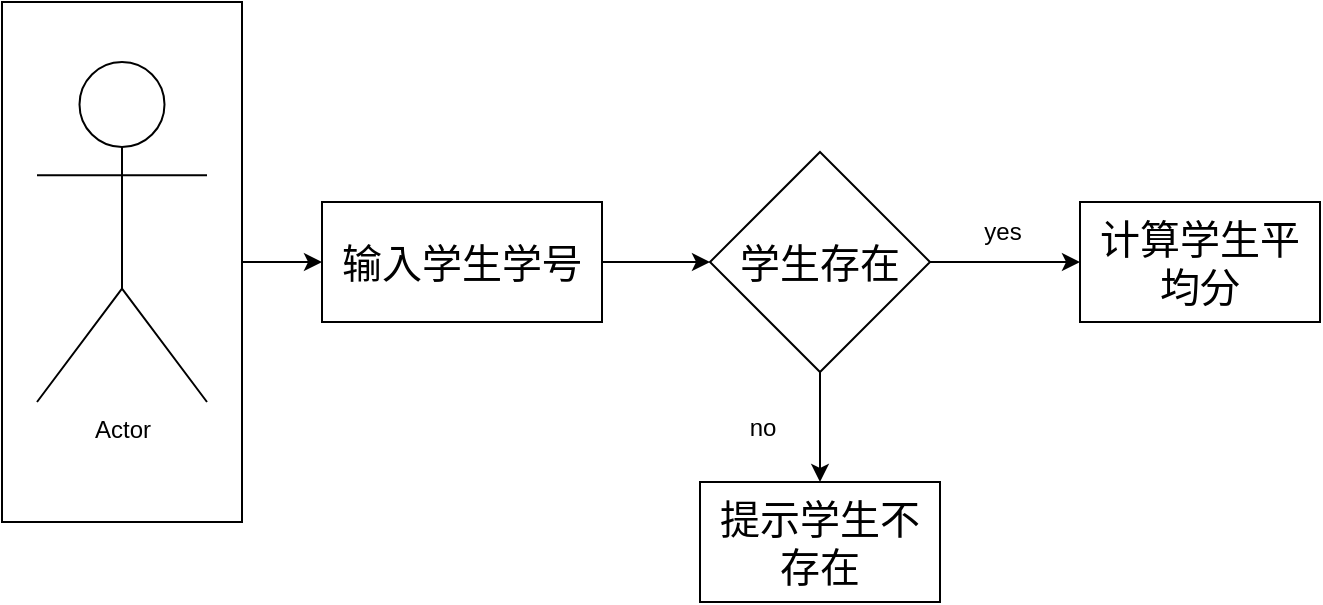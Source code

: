 <mxfile version="28.0.6">
  <diagram name="第 1 页" id="pdBw4bE9rix9GdB20xyy">
    <mxGraphModel dx="1011" dy="690" grid="1" gridSize="10" guides="1" tooltips="1" connect="1" arrows="1" fold="1" page="1" pageScale="1" pageWidth="827" pageHeight="1169" math="0" shadow="0">
      <root>
        <mxCell id="0" />
        <mxCell id="1" parent="0" />
        <mxCell id="76tiINdfcy8DZ_h18BUb-5" value="" style="edgeStyle=orthogonalEdgeStyle;rounded=0;orthogonalLoop=1;jettySize=auto;html=1;" edge="1" parent="1" source="76tiINdfcy8DZ_h18BUb-1" target="76tiINdfcy8DZ_h18BUb-4">
          <mxGeometry relative="1" as="geometry" />
        </mxCell>
        <mxCell id="76tiINdfcy8DZ_h18BUb-1" value="" style="rounded=0;whiteSpace=wrap;html=1;" vertex="1" parent="1">
          <mxGeometry x="60" y="310" width="120" height="260" as="geometry" />
        </mxCell>
        <mxCell id="76tiINdfcy8DZ_h18BUb-2" value="Actor" style="shape=umlActor;verticalLabelPosition=bottom;verticalAlign=top;html=1;outlineConnect=0;" vertex="1" parent="1">
          <mxGeometry x="77.5" y="340" width="85" height="170" as="geometry" />
        </mxCell>
        <mxCell id="76tiINdfcy8DZ_h18BUb-7" value="" style="edgeStyle=orthogonalEdgeStyle;rounded=0;orthogonalLoop=1;jettySize=auto;html=1;" edge="1" parent="1" source="76tiINdfcy8DZ_h18BUb-4" target="76tiINdfcy8DZ_h18BUb-6">
          <mxGeometry relative="1" as="geometry" />
        </mxCell>
        <mxCell id="76tiINdfcy8DZ_h18BUb-4" value="&lt;font style=&quot;font-size: 20px;&quot;&gt;输入学生学号&lt;/font&gt;" style="whiteSpace=wrap;html=1;rounded=0;" vertex="1" parent="1">
          <mxGeometry x="220" y="410" width="140" height="60" as="geometry" />
        </mxCell>
        <mxCell id="76tiINdfcy8DZ_h18BUb-9" value="" style="edgeStyle=orthogonalEdgeStyle;rounded=0;orthogonalLoop=1;jettySize=auto;html=1;" edge="1" parent="1" source="76tiINdfcy8DZ_h18BUb-6" target="76tiINdfcy8DZ_h18BUb-8">
          <mxGeometry relative="1" as="geometry" />
        </mxCell>
        <mxCell id="76tiINdfcy8DZ_h18BUb-12" value="" style="edgeStyle=orthogonalEdgeStyle;rounded=0;orthogonalLoop=1;jettySize=auto;html=1;" edge="1" parent="1" source="76tiINdfcy8DZ_h18BUb-6" target="76tiINdfcy8DZ_h18BUb-11">
          <mxGeometry relative="1" as="geometry" />
        </mxCell>
        <mxCell id="76tiINdfcy8DZ_h18BUb-6" value="学生存在" style="rhombus;whiteSpace=wrap;html=1;rounded=0;fontSize=20;" vertex="1" parent="1">
          <mxGeometry x="414" y="385" width="110" height="110" as="geometry" />
        </mxCell>
        <mxCell id="76tiINdfcy8DZ_h18BUb-8" value="提示学生不存在" style="whiteSpace=wrap;html=1;fontSize=20;rounded=0;" vertex="1" parent="1">
          <mxGeometry x="409" y="550" width="120" height="60" as="geometry" />
        </mxCell>
        <mxCell id="76tiINdfcy8DZ_h18BUb-10" value="no" style="text;html=1;align=center;verticalAlign=middle;resizable=0;points=[];autosize=1;strokeColor=none;fillColor=none;" vertex="1" parent="1">
          <mxGeometry x="420" y="508" width="40" height="30" as="geometry" />
        </mxCell>
        <mxCell id="76tiINdfcy8DZ_h18BUb-11" value="计算学生平均分" style="whiteSpace=wrap;html=1;fontSize=20;rounded=0;" vertex="1" parent="1">
          <mxGeometry x="599" y="410" width="120" height="60" as="geometry" />
        </mxCell>
        <mxCell id="76tiINdfcy8DZ_h18BUb-13" value="yes" style="text;html=1;align=center;verticalAlign=middle;resizable=0;points=[];autosize=1;strokeColor=none;fillColor=none;" vertex="1" parent="1">
          <mxGeometry x="540" y="410" width="40" height="30" as="geometry" />
        </mxCell>
      </root>
    </mxGraphModel>
  </diagram>
</mxfile>
